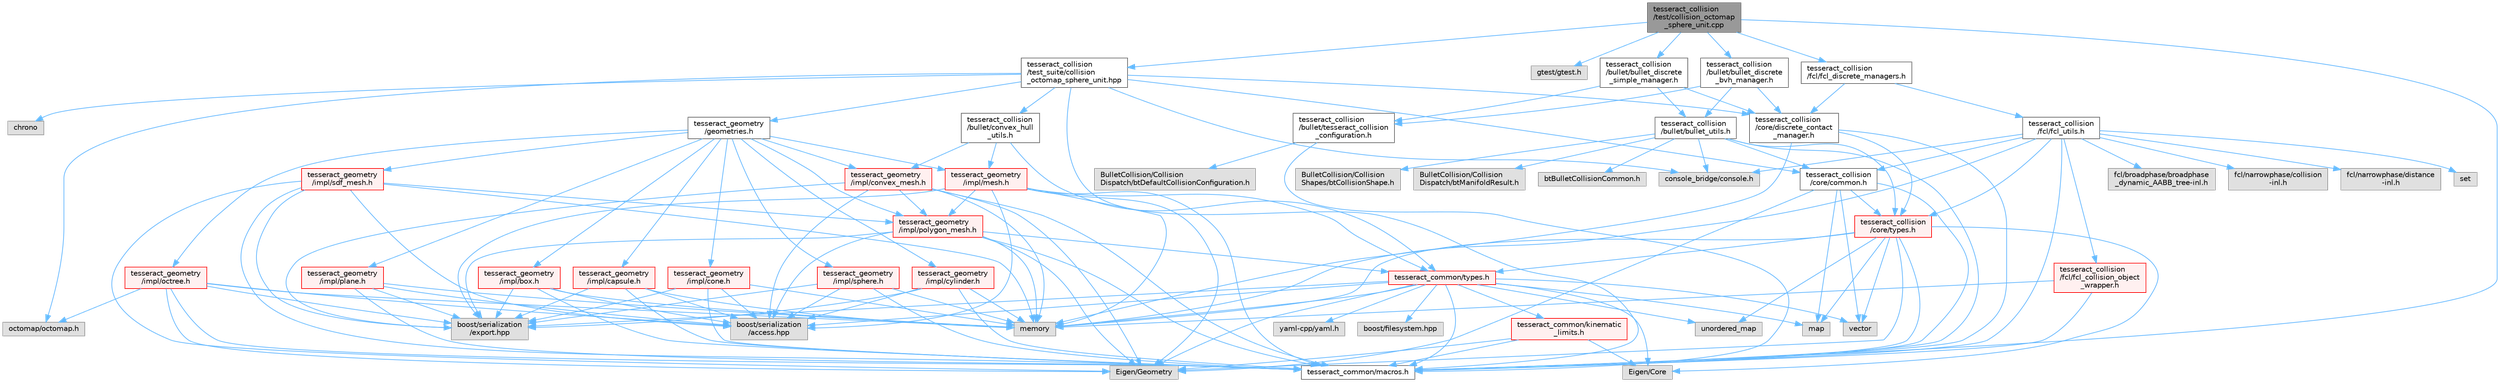 digraph "tesseract_collision/test/collision_octomap_sphere_unit.cpp"
{
 // LATEX_PDF_SIZE
  bgcolor="transparent";
  edge [fontname=Helvetica,fontsize=10,labelfontname=Helvetica,labelfontsize=10];
  node [fontname=Helvetica,fontsize=10,shape=box,height=0.2,width=0.4];
  Node1 [label="tesseract_collision\l/test/collision_octomap\l_sphere_unit.cpp",height=0.2,width=0.4,color="gray40", fillcolor="grey60", style="filled", fontcolor="black",tooltip=" "];
  Node1 -> Node2 [color="steelblue1",style="solid"];
  Node2 [label="tesseract_common/macros.h",height=0.2,width=0.4,color="grey40", fillcolor="white", style="filled",URL="$de/d3c/macros_8h.html",tooltip="Common Tesseract Macros."];
  Node1 -> Node3 [color="steelblue1",style="solid"];
  Node3 [label="gtest/gtest.h",height=0.2,width=0.4,color="grey60", fillcolor="#E0E0E0", style="filled",tooltip=" "];
  Node1 -> Node4 [color="steelblue1",style="solid"];
  Node4 [label="tesseract_collision\l/test_suite/collision\l_octomap_sphere_unit.hpp",height=0.2,width=0.4,color="grey40", fillcolor="white", style="filled",URL="$dc/d2d/collision__octomap__sphere__unit_8hpp.html",tooltip=" "];
  Node4 -> Node2 [color="steelblue1",style="solid"];
  Node4 -> Node5 [color="steelblue1",style="solid"];
  Node5 [label="octomap/octomap.h",height=0.2,width=0.4,color="grey60", fillcolor="#E0E0E0", style="filled",tooltip=" "];
  Node4 -> Node6 [color="steelblue1",style="solid"];
  Node6 [label="console_bridge/console.h",height=0.2,width=0.4,color="grey60", fillcolor="#E0E0E0", style="filled",tooltip=" "];
  Node4 -> Node7 [color="steelblue1",style="solid"];
  Node7 [label="chrono",height=0.2,width=0.4,color="grey60", fillcolor="#E0E0E0", style="filled",tooltip=" "];
  Node4 -> Node8 [color="steelblue1",style="solid"];
  Node8 [label="tesseract_collision\l/bullet/convex_hull\l_utils.h",height=0.2,width=0.4,color="grey40", fillcolor="white", style="filled",URL="$d0/d01/convex__hull__utils_8h.html",tooltip="This is a collection of common methods."];
  Node8 -> Node9 [color="steelblue1",style="solid"];
  Node9 [label="tesseract_common/types.h",height=0.2,width=0.4,color="red", fillcolor="#FFF0F0", style="filled",URL="$dd/ddb/tesseract__common_2include_2tesseract__common_2types_8h.html",tooltip="Common Tesseract Types."];
  Node9 -> Node2 [color="steelblue1",style="solid"];
  Node9 -> Node10 [color="steelblue1",style="solid"];
  Node10 [label="boost/serialization\l/access.hpp",height=0.2,width=0.4,color="grey60", fillcolor="#E0E0E0", style="filled",tooltip=" "];
  Node9 -> Node11 [color="steelblue1",style="solid"];
  Node11 [label="Eigen/Core",height=0.2,width=0.4,color="grey60", fillcolor="#E0E0E0", style="filled",tooltip=" "];
  Node9 -> Node12 [color="steelblue1",style="solid"];
  Node12 [label="Eigen/Geometry",height=0.2,width=0.4,color="grey60", fillcolor="#E0E0E0", style="filled",tooltip=" "];
  Node9 -> Node13 [color="steelblue1",style="solid"];
  Node13 [label="vector",height=0.2,width=0.4,color="grey60", fillcolor="#E0E0E0", style="filled",tooltip=" "];
  Node9 -> Node14 [color="steelblue1",style="solid"];
  Node14 [label="memory",height=0.2,width=0.4,color="grey60", fillcolor="#E0E0E0", style="filled",tooltip=" "];
  Node9 -> Node15 [color="steelblue1",style="solid"];
  Node15 [label="map",height=0.2,width=0.4,color="grey60", fillcolor="#E0E0E0", style="filled",tooltip=" "];
  Node9 -> Node16 [color="steelblue1",style="solid"];
  Node16 [label="unordered_map",height=0.2,width=0.4,color="grey60", fillcolor="#E0E0E0", style="filled",tooltip=" "];
  Node9 -> Node17 [color="steelblue1",style="solid"];
  Node17 [label="boost/filesystem.hpp",height=0.2,width=0.4,color="grey60", fillcolor="#E0E0E0", style="filled",tooltip=" "];
  Node9 -> Node18 [color="steelblue1",style="solid"];
  Node18 [label="yaml-cpp/yaml.h",height=0.2,width=0.4,color="grey60", fillcolor="#E0E0E0", style="filled",tooltip=" "];
  Node9 -> Node19 [color="steelblue1",style="solid"];
  Node19 [label="tesseract_common/kinematic\l_limits.h",height=0.2,width=0.4,color="red", fillcolor="#FFF0F0", style="filled",URL="$d9/dc2/kinematic__limits_8h.html",tooltip="Common Tesseract Kinematic Limits and Related Utility Functions."];
  Node19 -> Node2 [color="steelblue1",style="solid"];
  Node19 -> Node11 [color="steelblue1",style="solid"];
  Node19 -> Node12 [color="steelblue1",style="solid"];
  Node9 -> Node21 [color="steelblue1",style="solid"];
  Node21 [label="boost/serialization\l/export.hpp",height=0.2,width=0.4,color="grey60", fillcolor="#E0E0E0", style="filled",tooltip=" "];
  Node8 -> Node23 [color="steelblue1",style="solid"];
  Node23 [label="tesseract_geometry\l/impl/mesh.h",height=0.2,width=0.4,color="red", fillcolor="#FFF0F0", style="filled",URL="$d5/d93/tesseract__geometry_2include_2tesseract__geometry_2impl_2mesh_8h.html",tooltip="Tesseract Mesh Geometry."];
  Node23 -> Node2 [color="steelblue1",style="solid"];
  Node23 -> Node10 [color="steelblue1",style="solid"];
  Node23 -> Node21 [color="steelblue1",style="solid"];
  Node23 -> Node12 [color="steelblue1",style="solid"];
  Node23 -> Node14 [color="steelblue1",style="solid"];
  Node23 -> Node9 [color="steelblue1",style="solid"];
  Node23 -> Node29 [color="steelblue1",style="solid"];
  Node29 [label="tesseract_geometry\l/impl/polygon_mesh.h",height=0.2,width=0.4,color="red", fillcolor="#FFF0F0", style="filled",URL="$d2/deb/polygon__mesh_8h.html",tooltip="Tesseract Polygon Mesh Geometry."];
  Node29 -> Node2 [color="steelblue1",style="solid"];
  Node29 -> Node10 [color="steelblue1",style="solid"];
  Node29 -> Node21 [color="steelblue1",style="solid"];
  Node29 -> Node12 [color="steelblue1",style="solid"];
  Node29 -> Node14 [color="steelblue1",style="solid"];
  Node29 -> Node9 [color="steelblue1",style="solid"];
  Node8 -> Node40 [color="steelblue1",style="solid"];
  Node40 [label="tesseract_geometry\l/impl/convex_mesh.h",height=0.2,width=0.4,color="red", fillcolor="#FFF0F0", style="filled",URL="$de/dd2/tesseract__geometry_2include_2tesseract__geometry_2impl_2convex__mesh_8h.html",tooltip="Tesseract Convex Mesh Geometry."];
  Node40 -> Node2 [color="steelblue1",style="solid"];
  Node40 -> Node10 [color="steelblue1",style="solid"];
  Node40 -> Node21 [color="steelblue1",style="solid"];
  Node40 -> Node12 [color="steelblue1",style="solid"];
  Node40 -> Node14 [color="steelblue1",style="solid"];
  Node40 -> Node29 [color="steelblue1",style="solid"];
  Node4 -> Node41 [color="steelblue1",style="solid"];
  Node41 [label="tesseract_collision\l/core/discrete_contact\l_manager.h",height=0.2,width=0.4,color="grey40", fillcolor="white", style="filled",URL="$db/d35/discrete__contact__manager_8h.html",tooltip="This is the discrete contact manager base class."];
  Node41 -> Node2 [color="steelblue1",style="solid"];
  Node41 -> Node14 [color="steelblue1",style="solid"];
  Node41 -> Node42 [color="steelblue1",style="solid"];
  Node42 [label="tesseract_collision\l/core/types.h",height=0.2,width=0.4,color="red", fillcolor="#FFF0F0", style="filled",URL="$d3/db3/tesseract__collision_2core_2include_2tesseract__collision_2core_2types_8h.html",tooltip="Tesseracts Collision Common Types."];
  Node42 -> Node2 [color="steelblue1",style="solid"];
  Node42 -> Node11 [color="steelblue1",style="solid"];
  Node42 -> Node12 [color="steelblue1",style="solid"];
  Node42 -> Node13 [color="steelblue1",style="solid"];
  Node42 -> Node14 [color="steelblue1",style="solid"];
  Node42 -> Node15 [color="steelblue1",style="solid"];
  Node42 -> Node16 [color="steelblue1",style="solid"];
  Node42 -> Node9 [color="steelblue1",style="solid"];
  Node4 -> Node53 [color="steelblue1",style="solid"];
  Node53 [label="tesseract_collision\l/core/common.h",height=0.2,width=0.4,color="grey40", fillcolor="white", style="filled",URL="$dc/d54/common_8h.html",tooltip="This is a collection of common methods."];
  Node53 -> Node2 [color="steelblue1",style="solid"];
  Node53 -> Node15 [color="steelblue1",style="solid"];
  Node53 -> Node13 [color="steelblue1",style="solid"];
  Node53 -> Node12 [color="steelblue1",style="solid"];
  Node53 -> Node42 [color="steelblue1",style="solid"];
  Node4 -> Node54 [color="steelblue1",style="solid"];
  Node54 [label="tesseract_geometry\l/geometries.h",height=0.2,width=0.4,color="grey40", fillcolor="white", style="filled",URL="$d4/ddb/geometries_8h.html",tooltip="Tesseract Geometries."];
  Node54 -> Node55 [color="steelblue1",style="solid"];
  Node55 [label="tesseract_geometry\l/impl/box.h",height=0.2,width=0.4,color="red", fillcolor="#FFF0F0", style="filled",URL="$df/d9e/tesseract__geometry_2include_2tesseract__geometry_2impl_2box_8h.html",tooltip="Tesseract Box Geometry."];
  Node55 -> Node2 [color="steelblue1",style="solid"];
  Node55 -> Node10 [color="steelblue1",style="solid"];
  Node55 -> Node21 [color="steelblue1",style="solid"];
  Node55 -> Node14 [color="steelblue1",style="solid"];
  Node54 -> Node56 [color="steelblue1",style="solid"];
  Node56 [label="tesseract_geometry\l/impl/capsule.h",height=0.2,width=0.4,color="red", fillcolor="#FFF0F0", style="filled",URL="$d8/d2b/tesseract__geometry_2include_2tesseract__geometry_2impl_2capsule_8h.html",tooltip="Tesseract Capsule Geometry."];
  Node56 -> Node2 [color="steelblue1",style="solid"];
  Node56 -> Node10 [color="steelblue1",style="solid"];
  Node56 -> Node21 [color="steelblue1",style="solid"];
  Node56 -> Node14 [color="steelblue1",style="solid"];
  Node54 -> Node57 [color="steelblue1",style="solid"];
  Node57 [label="tesseract_geometry\l/impl/cone.h",height=0.2,width=0.4,color="red", fillcolor="#FFF0F0", style="filled",URL="$dc/df2/tesseract__geometry_2include_2tesseract__geometry_2impl_2cone_8h.html",tooltip="Tesseract Cone Geometry."];
  Node57 -> Node2 [color="steelblue1",style="solid"];
  Node57 -> Node10 [color="steelblue1",style="solid"];
  Node57 -> Node21 [color="steelblue1",style="solid"];
  Node57 -> Node14 [color="steelblue1",style="solid"];
  Node54 -> Node40 [color="steelblue1",style="solid"];
  Node54 -> Node58 [color="steelblue1",style="solid"];
  Node58 [label="tesseract_geometry\l/impl/cylinder.h",height=0.2,width=0.4,color="red", fillcolor="#FFF0F0", style="filled",URL="$d8/d3b/tesseract__geometry_2include_2tesseract__geometry_2impl_2cylinder_8h.html",tooltip="Tesseract Cylinder Geometry."];
  Node58 -> Node2 [color="steelblue1",style="solid"];
  Node58 -> Node10 [color="steelblue1",style="solid"];
  Node58 -> Node21 [color="steelblue1",style="solid"];
  Node58 -> Node14 [color="steelblue1",style="solid"];
  Node54 -> Node23 [color="steelblue1",style="solid"];
  Node54 -> Node59 [color="steelblue1",style="solid"];
  Node59 [label="tesseract_geometry\l/impl/octree.h",height=0.2,width=0.4,color="red", fillcolor="#FFF0F0", style="filled",URL="$df/d5e/tesseract__geometry_2include_2tesseract__geometry_2impl_2octree_8h.html",tooltip="Tesseract Octree Geometry."];
  Node59 -> Node2 [color="steelblue1",style="solid"];
  Node59 -> Node10 [color="steelblue1",style="solid"];
  Node59 -> Node21 [color="steelblue1",style="solid"];
  Node59 -> Node12 [color="steelblue1",style="solid"];
  Node59 -> Node14 [color="steelblue1",style="solid"];
  Node59 -> Node5 [color="steelblue1",style="solid"];
  Node54 -> Node60 [color="steelblue1",style="solid"];
  Node60 [label="tesseract_geometry\l/impl/plane.h",height=0.2,width=0.4,color="red", fillcolor="#FFF0F0", style="filled",URL="$db/d8b/plane_8h.html",tooltip="Tesseract Plane Geometry."];
  Node60 -> Node2 [color="steelblue1",style="solid"];
  Node60 -> Node10 [color="steelblue1",style="solid"];
  Node60 -> Node21 [color="steelblue1",style="solid"];
  Node60 -> Node14 [color="steelblue1",style="solid"];
  Node54 -> Node29 [color="steelblue1",style="solid"];
  Node54 -> Node61 [color="steelblue1",style="solid"];
  Node61 [label="tesseract_geometry\l/impl/sdf_mesh.h",height=0.2,width=0.4,color="red", fillcolor="#FFF0F0", style="filled",URL="$d2/d17/tesseract__geometry_2include_2tesseract__geometry_2impl_2sdf__mesh_8h.html",tooltip="Tesseract SDF Mesh Geometry."];
  Node61 -> Node2 [color="steelblue1",style="solid"];
  Node61 -> Node10 [color="steelblue1",style="solid"];
  Node61 -> Node21 [color="steelblue1",style="solid"];
  Node61 -> Node12 [color="steelblue1",style="solid"];
  Node61 -> Node14 [color="steelblue1",style="solid"];
  Node61 -> Node29 [color="steelblue1",style="solid"];
  Node54 -> Node62 [color="steelblue1",style="solid"];
  Node62 [label="tesseract_geometry\l/impl/sphere.h",height=0.2,width=0.4,color="red", fillcolor="#FFF0F0", style="filled",URL="$d8/db6/tesseract__geometry_2include_2tesseract__geometry_2impl_2sphere_8h.html",tooltip="Tesseract Sphere Geometry."];
  Node62 -> Node2 [color="steelblue1",style="solid"];
  Node62 -> Node10 [color="steelblue1",style="solid"];
  Node62 -> Node21 [color="steelblue1",style="solid"];
  Node62 -> Node14 [color="steelblue1",style="solid"];
  Node1 -> Node63 [color="steelblue1",style="solid"];
  Node63 [label="tesseract_collision\l/bullet/bullet_discrete\l_simple_manager.h",height=0.2,width=0.4,color="grey40", fillcolor="white", style="filled",URL="$d3/dd2/bullet__discrete__simple__manager_8h.html",tooltip="Tesseract ROS Bullet discrete simple collision manager."];
  Node63 -> Node64 [color="steelblue1",style="solid"];
  Node64 [label="tesseract_collision\l/bullet/bullet_utils.h",height=0.2,width=0.4,color="grey40", fillcolor="white", style="filled",URL="$d6/d91/bullet__utils_8h.html",tooltip="Tesseract ROS Bullet environment utility function."];
  Node64 -> Node2 [color="steelblue1",style="solid"];
  Node64 -> Node65 [color="steelblue1",style="solid"];
  Node65 [label="BulletCollision/Collision\lShapes/btCollisionShape.h",height=0.2,width=0.4,color="grey60", fillcolor="#E0E0E0", style="filled",tooltip=" "];
  Node64 -> Node66 [color="steelblue1",style="solid"];
  Node66 [label="BulletCollision/Collision\lDispatch/btManifoldResult.h",height=0.2,width=0.4,color="grey60", fillcolor="#E0E0E0", style="filled",tooltip=" "];
  Node64 -> Node67 [color="steelblue1",style="solid"];
  Node67 [label="btBulletCollisionCommon.h",height=0.2,width=0.4,color="grey60", fillcolor="#E0E0E0", style="filled",tooltip=" "];
  Node64 -> Node6 [color="steelblue1",style="solid"];
  Node64 -> Node42 [color="steelblue1",style="solid"];
  Node64 -> Node53 [color="steelblue1",style="solid"];
  Node63 -> Node41 [color="steelblue1",style="solid"];
  Node63 -> Node68 [color="steelblue1",style="solid"];
  Node68 [label="tesseract_collision\l/bullet/tesseract_collision\l_configuration.h",height=0.2,width=0.4,color="grey40", fillcolor="white", style="filled",URL="$d0/d96/tesseract__collision__configuration_8h.html",tooltip="Modified bullet collision configuration."];
  Node68 -> Node2 [color="steelblue1",style="solid"];
  Node68 -> Node69 [color="steelblue1",style="solid"];
  Node69 [label="BulletCollision/Collision\lDispatch/btDefaultCollisionConfiguration.h",height=0.2,width=0.4,color="grey60", fillcolor="#E0E0E0", style="filled",tooltip=" "];
  Node1 -> Node70 [color="steelblue1",style="solid"];
  Node70 [label="tesseract_collision\l/bullet/bullet_discrete\l_bvh_manager.h",height=0.2,width=0.4,color="grey40", fillcolor="white", style="filled",URL="$df/d19/bullet__discrete__bvh__manager_8h.html",tooltip="Tesseract ROS Bullet discrete BVH collision manager."];
  Node70 -> Node64 [color="steelblue1",style="solid"];
  Node70 -> Node41 [color="steelblue1",style="solid"];
  Node70 -> Node68 [color="steelblue1",style="solid"];
  Node1 -> Node71 [color="steelblue1",style="solid"];
  Node71 [label="tesseract_collision\l/fcl/fcl_discrete_managers.h",height=0.2,width=0.4,color="grey40", fillcolor="white", style="filled",URL="$dc/d8d/fcl__discrete__managers_8h.html",tooltip="Tesseract ROS FCL contact checker implementation."];
  Node71 -> Node41 [color="steelblue1",style="solid"];
  Node71 -> Node72 [color="steelblue1",style="solid"];
  Node72 [label="tesseract_collision\l/fcl/fcl_utils.h",height=0.2,width=0.4,color="grey40", fillcolor="white", style="filled",URL="$d2/dde/fcl__utils_8h.html",tooltip="Tesseract ROS FCL Utility Functions."];
  Node72 -> Node2 [color="steelblue1",style="solid"];
  Node72 -> Node73 [color="steelblue1",style="solid"];
  Node73 [label="fcl/broadphase/broadphase\l_dynamic_AABB_tree-inl.h",height=0.2,width=0.4,color="grey60", fillcolor="#E0E0E0", style="filled",tooltip=" "];
  Node72 -> Node74 [color="steelblue1",style="solid"];
  Node74 [label="fcl/narrowphase/collision\l-inl.h",height=0.2,width=0.4,color="grey60", fillcolor="#E0E0E0", style="filled",tooltip=" "];
  Node72 -> Node75 [color="steelblue1",style="solid"];
  Node75 [label="fcl/narrowphase/distance\l-inl.h",height=0.2,width=0.4,color="grey60", fillcolor="#E0E0E0", style="filled",tooltip=" "];
  Node72 -> Node14 [color="steelblue1",style="solid"];
  Node72 -> Node76 [color="steelblue1",style="solid"];
  Node76 [label="set",height=0.2,width=0.4,color="grey60", fillcolor="#E0E0E0", style="filled",tooltip=" "];
  Node72 -> Node6 [color="steelblue1",style="solid"];
  Node72 -> Node42 [color="steelblue1",style="solid"];
  Node72 -> Node53 [color="steelblue1",style="solid"];
  Node72 -> Node77 [color="steelblue1",style="solid"];
  Node77 [label="tesseract_collision\l/fcl/fcl_collision_object\l_wrapper.h",height=0.2,width=0.4,color="red", fillcolor="#FFF0F0", style="filled",URL="$d9/d9f/fcl__collision__object__wrapper_8h.html",tooltip="Collision Object Wrapper to modify AABB with contact distance threshold."];
  Node77 -> Node2 [color="steelblue1",style="solid"];
  Node77 -> Node14 [color="steelblue1",style="solid"];
}
